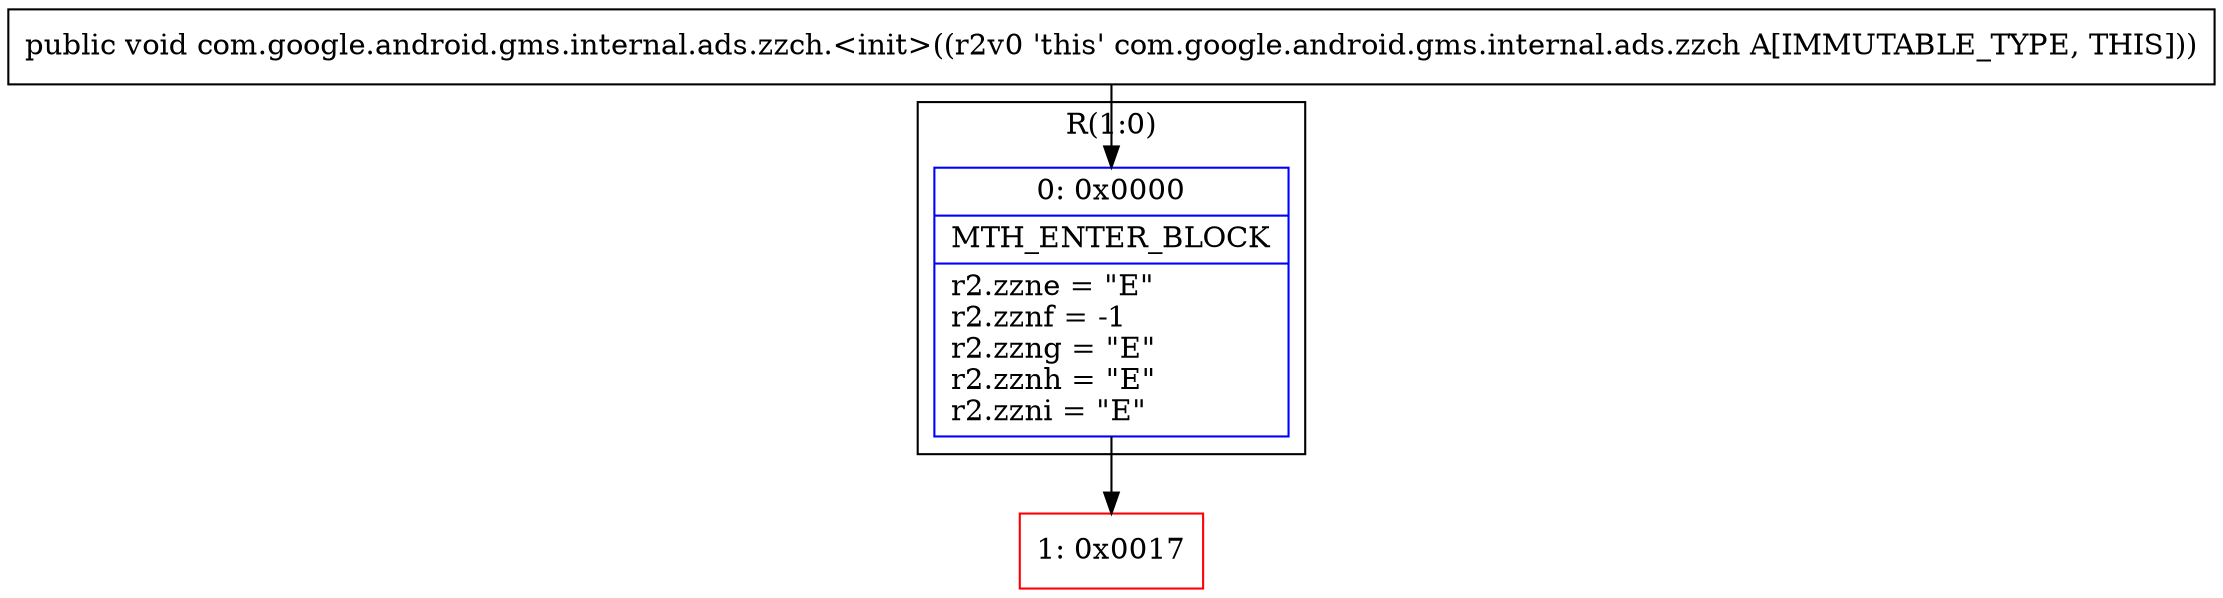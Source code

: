 digraph "CFG forcom.google.android.gms.internal.ads.zzch.\<init\>()V" {
subgraph cluster_Region_1185704388 {
label = "R(1:0)";
node [shape=record,color=blue];
Node_0 [shape=record,label="{0\:\ 0x0000|MTH_ENTER_BLOCK\l|r2.zzne = \"E\"\lr2.zznf = \-1\lr2.zzng = \"E\"\lr2.zznh = \"E\"\lr2.zzni = \"E\"\l}"];
}
Node_1 [shape=record,color=red,label="{1\:\ 0x0017}"];
MethodNode[shape=record,label="{public void com.google.android.gms.internal.ads.zzch.\<init\>((r2v0 'this' com.google.android.gms.internal.ads.zzch A[IMMUTABLE_TYPE, THIS])) }"];
MethodNode -> Node_0;
Node_0 -> Node_1;
}

